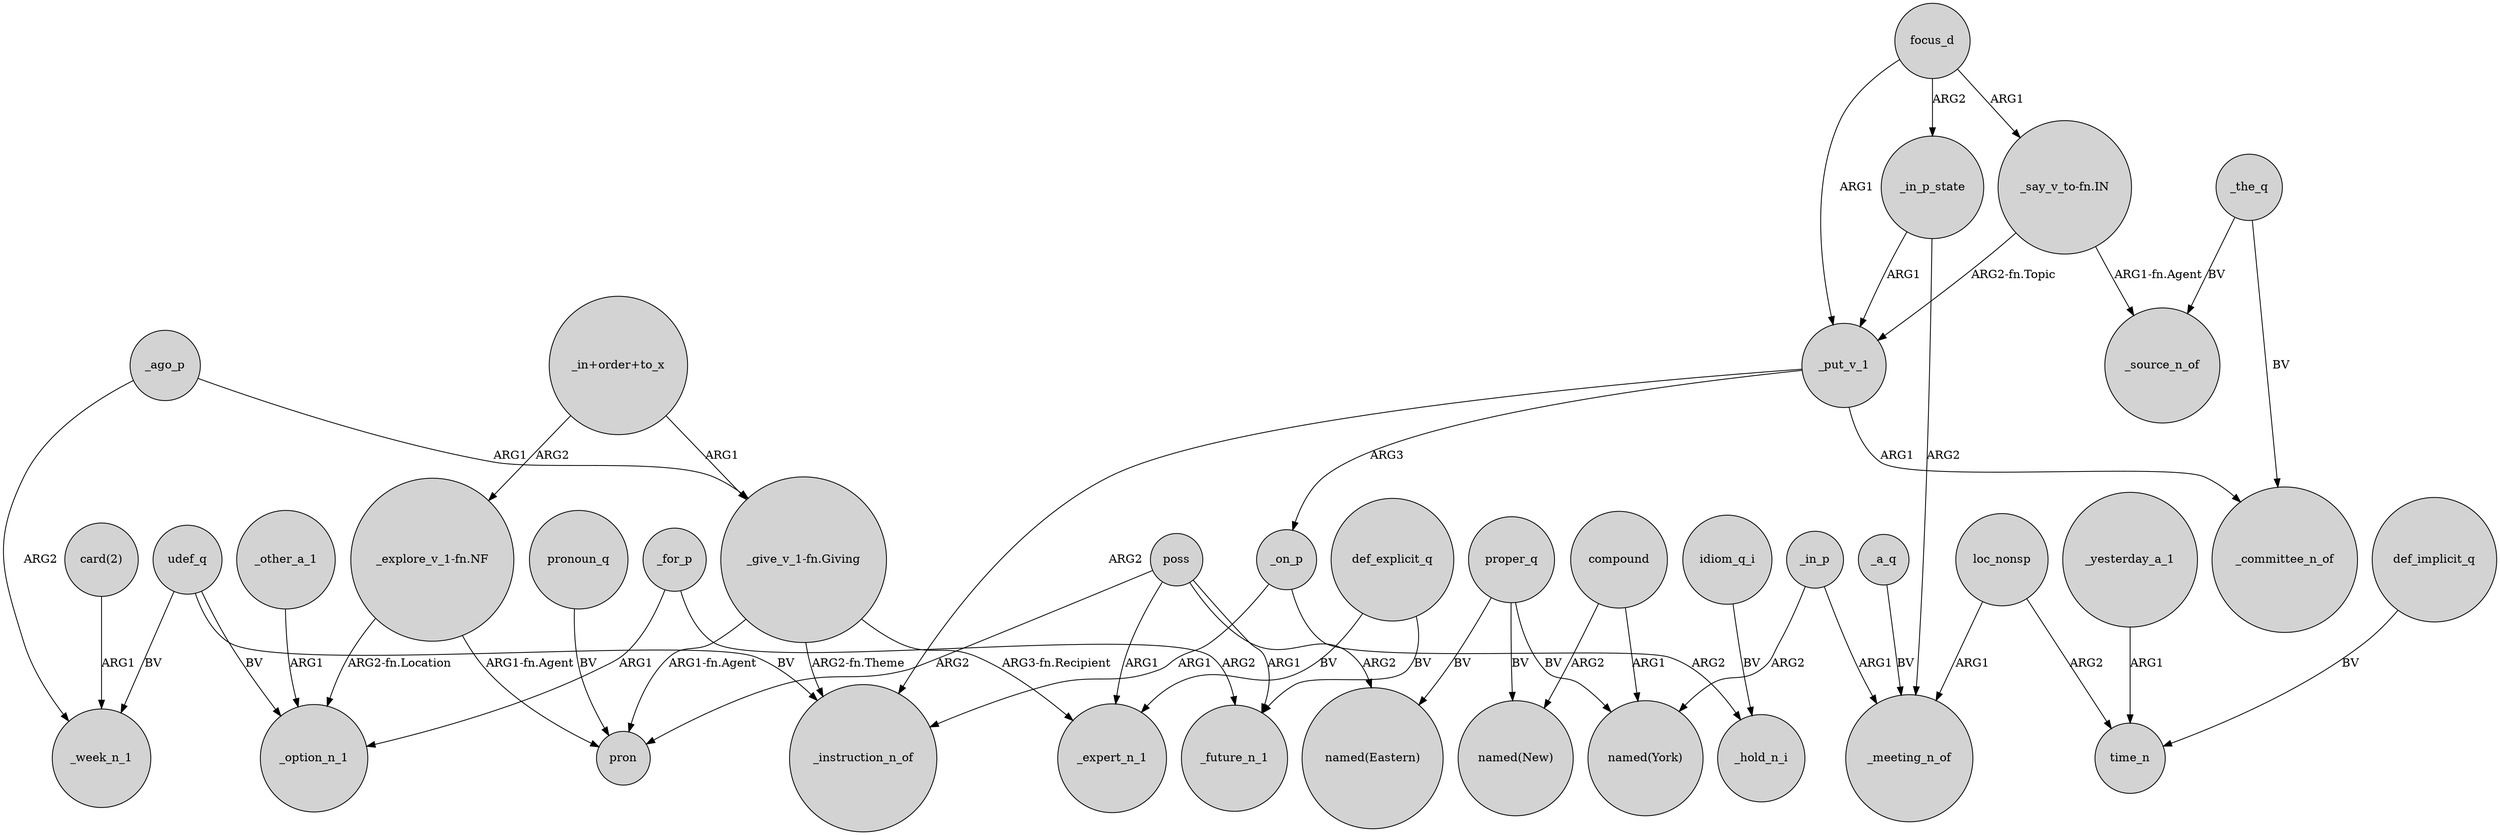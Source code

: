 digraph {
	node [shape=circle style=filled]
	"_give_v_1-fn.Giving" -> _instruction_n_of [label="ARG2-fn.Theme"]
	_yesterday_a_1 -> time_n [label=ARG1]
	compound -> "named(New)" [label=ARG2]
	poss -> "named(Eastern)" [label=ARG2]
	poss -> pron [label=ARG2]
	_in_p -> _meeting_n_of [label=ARG1]
	udef_q -> _option_n_1 [label=BV]
	_in_p_state -> _put_v_1 [label=ARG1]
	_ago_p -> "_give_v_1-fn.Giving" [label=ARG1]
	proper_q -> "named(New)" [label=BV]
	focus_d -> _in_p_state [label=ARG2]
	"_say_v_to-fn.IN" -> _source_n_of [label="ARG1-fn.Agent"]
	def_explicit_q -> _expert_n_1 [label=BV]
	"_explore_v_1-fn.NF" -> pron [label="ARG1-fn.Agent"]
	_the_q -> _committee_n_of [label=BV]
	poss -> _future_n_1 [label=ARG1]
	_on_p -> _hold_n_i [label=ARG2]
	"card(2)" -> _week_n_1 [label=ARG1]
	_a_q -> _meeting_n_of [label=BV]
	focus_d -> "_say_v_to-fn.IN" [label=ARG1]
	loc_nonsp -> _meeting_n_of [label=ARG1]
	loc_nonsp -> time_n [label=ARG2]
	udef_q -> _instruction_n_of [label=BV]
	"_give_v_1-fn.Giving" -> pron [label="ARG1-fn.Agent"]
	focus_d -> _put_v_1 [label=ARG1]
	"_give_v_1-fn.Giving" -> _expert_n_1 [label="ARG3-fn.Recipient"]
	poss -> _expert_n_1 [label=ARG1]
	_for_p -> _future_n_1 [label=ARG2]
	proper_q -> "named(Eastern)" [label=BV]
	pronoun_q -> pron [label=BV]
	_put_v_1 -> _committee_n_of [label=ARG1]
	def_explicit_q -> _future_n_1 [label=BV]
	_for_p -> _option_n_1 [label=ARG1]
	_on_p -> _instruction_n_of [label=ARG1]
	compound -> "named(York)" [label=ARG1]
	udef_q -> _week_n_1 [label=BV]
	"_explore_v_1-fn.NF" -> _option_n_1 [label="ARG2-fn.Location"]
	_other_a_1 -> _option_n_1 [label=ARG1]
	_put_v_1 -> _on_p [label=ARG3]
	_in_p_state -> _meeting_n_of [label=ARG2]
	"_say_v_to-fn.IN" -> _put_v_1 [label="ARG2-fn.Topic"]
	"_in+order+to_x" -> "_explore_v_1-fn.NF" [label=ARG2]
	idiom_q_i -> _hold_n_i [label=BV]
	"_in+order+to_x" -> "_give_v_1-fn.Giving" [label=ARG1]
	_in_p -> "named(York)" [label=ARG2]
	_put_v_1 -> _instruction_n_of [label=ARG2]
	_ago_p -> _week_n_1 [label=ARG2]
	_the_q -> _source_n_of [label=BV]
	proper_q -> "named(York)" [label=BV]
	def_implicit_q -> time_n [label=BV]
}
